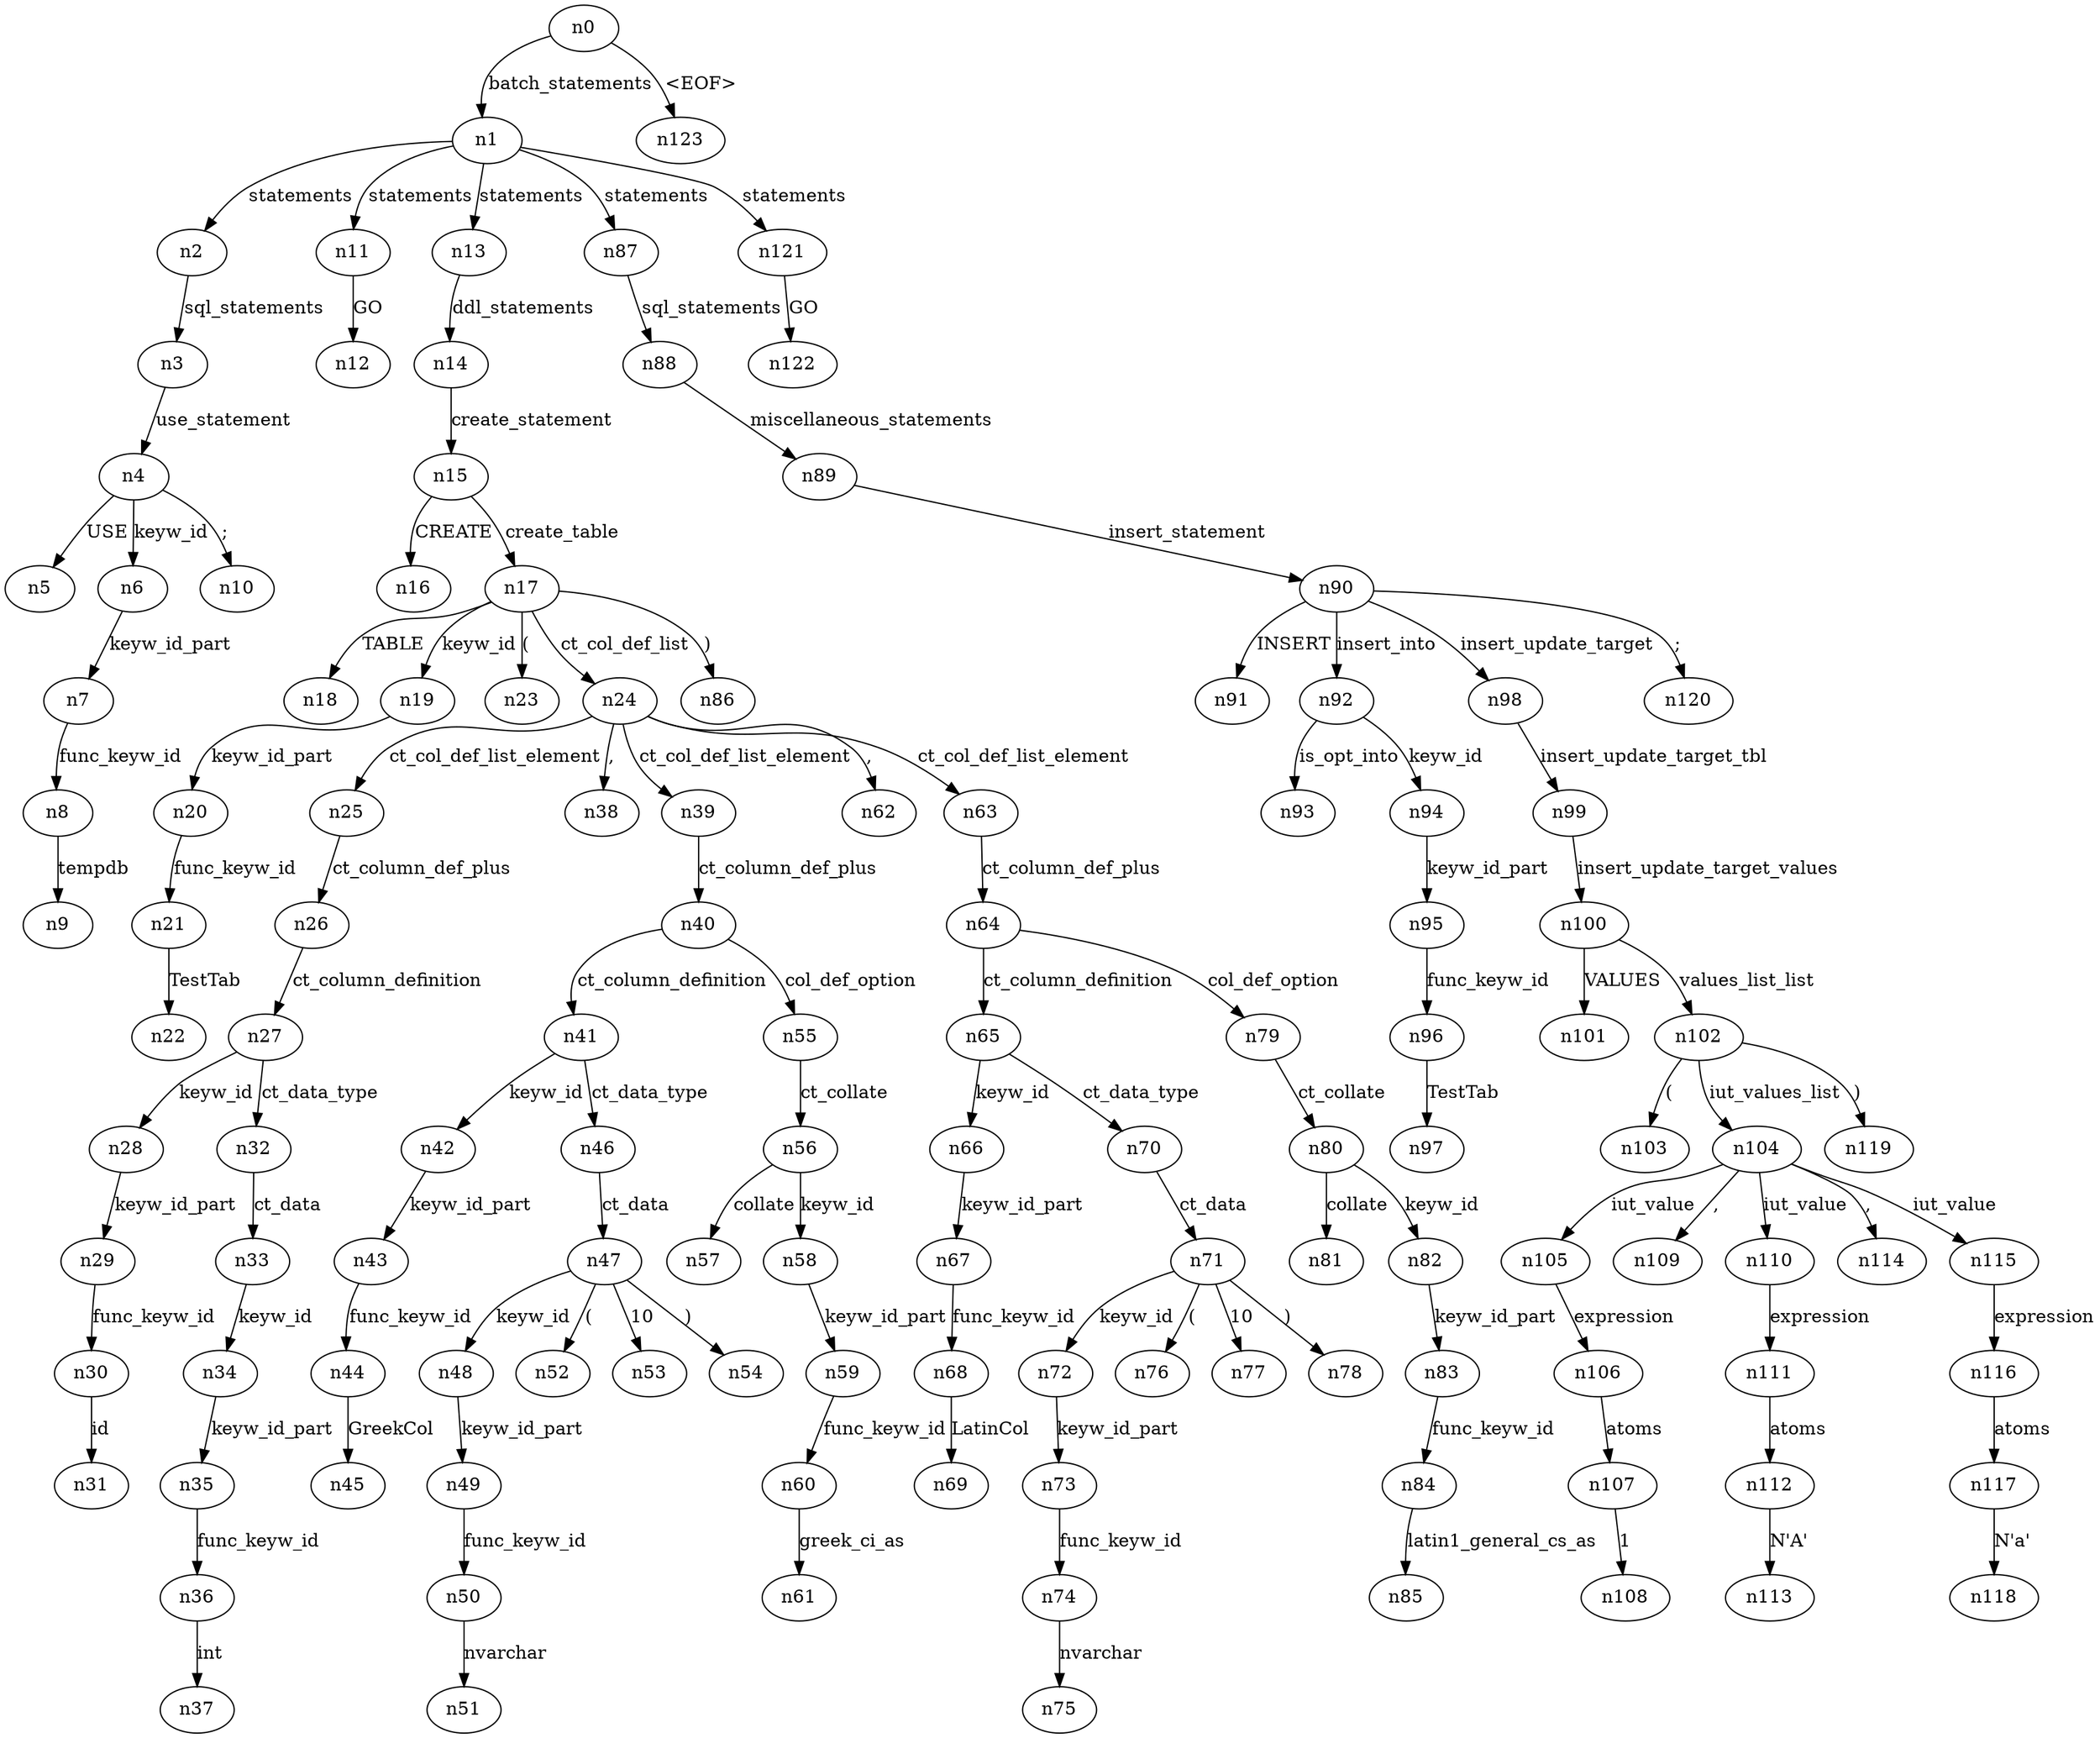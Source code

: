 digraph ParseTree {
  n0 -> n1 [label="batch_statements"];
  n1 -> n2 [label="statements"];
  n2 -> n3 [label="sql_statements"];
  n3 -> n4 [label="use_statement"];
  n4 -> n5 [label="USE"];
  n4 -> n6 [label="keyw_id"];
  n6 -> n7 [label="keyw_id_part"];
  n7 -> n8 [label="func_keyw_id"];
  n8 -> n9 [label="tempdb"];
  n4 -> n10 [label=";"];
  n1 -> n11 [label="statements"];
  n11 -> n12 [label="GO"];
  n1 -> n13 [label="statements"];
  n13 -> n14 [label="ddl_statements"];
  n14 -> n15 [label="create_statement"];
  n15 -> n16 [label="CREATE"];
  n15 -> n17 [label="create_table"];
  n17 -> n18 [label="TABLE"];
  n17 -> n19 [label="keyw_id"];
  n19 -> n20 [label="keyw_id_part"];
  n20 -> n21 [label="func_keyw_id"];
  n21 -> n22 [label="TestTab"];
  n17 -> n23 [label="("];
  n17 -> n24 [label="ct_col_def_list"];
  n24 -> n25 [label="ct_col_def_list_element"];
  n25 -> n26 [label="ct_column_def_plus"];
  n26 -> n27 [label="ct_column_definition"];
  n27 -> n28 [label="keyw_id"];
  n28 -> n29 [label="keyw_id_part"];
  n29 -> n30 [label="func_keyw_id"];
  n30 -> n31 [label="id"];
  n27 -> n32 [label="ct_data_type"];
  n32 -> n33 [label="ct_data"];
  n33 -> n34 [label="keyw_id"];
  n34 -> n35 [label="keyw_id_part"];
  n35 -> n36 [label="func_keyw_id"];
  n36 -> n37 [label="int"];
  n24 -> n38 [label=","];
  n24 -> n39 [label="ct_col_def_list_element"];
  n39 -> n40 [label="ct_column_def_plus"];
  n40 -> n41 [label="ct_column_definition"];
  n41 -> n42 [label="keyw_id"];
  n42 -> n43 [label="keyw_id_part"];
  n43 -> n44 [label="func_keyw_id"];
  n44 -> n45 [label="GreekCol"];
  n41 -> n46 [label="ct_data_type"];
  n46 -> n47 [label="ct_data"];
  n47 -> n48 [label="keyw_id"];
  n48 -> n49 [label="keyw_id_part"];
  n49 -> n50 [label="func_keyw_id"];
  n50 -> n51 [label="nvarchar"];
  n47 -> n52 [label="("];
  n47 -> n53 [label="10"];
  n47 -> n54 [label=")"];
  n40 -> n55 [label="col_def_option"];
  n55 -> n56 [label="ct_collate"];
  n56 -> n57 [label="collate"];
  n56 -> n58 [label="keyw_id"];
  n58 -> n59 [label="keyw_id_part"];
  n59 -> n60 [label="func_keyw_id"];
  n60 -> n61 [label="greek_ci_as"];
  n24 -> n62 [label=","];
  n24 -> n63 [label="ct_col_def_list_element"];
  n63 -> n64 [label="ct_column_def_plus"];
  n64 -> n65 [label="ct_column_definition"];
  n65 -> n66 [label="keyw_id"];
  n66 -> n67 [label="keyw_id_part"];
  n67 -> n68 [label="func_keyw_id"];
  n68 -> n69 [label="LatinCol"];
  n65 -> n70 [label="ct_data_type"];
  n70 -> n71 [label="ct_data"];
  n71 -> n72 [label="keyw_id"];
  n72 -> n73 [label="keyw_id_part"];
  n73 -> n74 [label="func_keyw_id"];
  n74 -> n75 [label="nvarchar"];
  n71 -> n76 [label="("];
  n71 -> n77 [label="10"];
  n71 -> n78 [label=")"];
  n64 -> n79 [label="col_def_option"];
  n79 -> n80 [label="ct_collate"];
  n80 -> n81 [label="collate"];
  n80 -> n82 [label="keyw_id"];
  n82 -> n83 [label="keyw_id_part"];
  n83 -> n84 [label="func_keyw_id"];
  n84 -> n85 [label="latin1_general_cs_as"];
  n17 -> n86 [label=")"];
  n1 -> n87 [label="statements"];
  n87 -> n88 [label="sql_statements"];
  n88 -> n89 [label="miscellaneous_statements"];
  n89 -> n90 [label="insert_statement"];
  n90 -> n91 [label="INSERT"];
  n90 -> n92 [label="insert_into"];
  n92 -> n93 [label="is_opt_into"];
  n92 -> n94 [label="keyw_id"];
  n94 -> n95 [label="keyw_id_part"];
  n95 -> n96 [label="func_keyw_id"];
  n96 -> n97 [label="TestTab"];
  n90 -> n98 [label="insert_update_target"];
  n98 -> n99 [label="insert_update_target_tbl"];
  n99 -> n100 [label="insert_update_target_values"];
  n100 -> n101 [label="VALUES"];
  n100 -> n102 [label="values_list_list"];
  n102 -> n103 [label="("];
  n102 -> n104 [label="iut_values_list"];
  n104 -> n105 [label="iut_value"];
  n105 -> n106 [label="expression"];
  n106 -> n107 [label="atoms"];
  n107 -> n108 [label="1"];
  n104 -> n109 [label=","];
  n104 -> n110 [label="iut_value"];
  n110 -> n111 [label="expression"];
  n111 -> n112 [label="atoms"];
  n112 -> n113 [label="N'A'"];
  n104 -> n114 [label=","];
  n104 -> n115 [label="iut_value"];
  n115 -> n116 [label="expression"];
  n116 -> n117 [label="atoms"];
  n117 -> n118 [label="N'a'"];
  n102 -> n119 [label=")"];
  n90 -> n120 [label=";"];
  n1 -> n121 [label="statements"];
  n121 -> n122 [label="GO"];
  n0 -> n123 [label="<EOF>"];
}